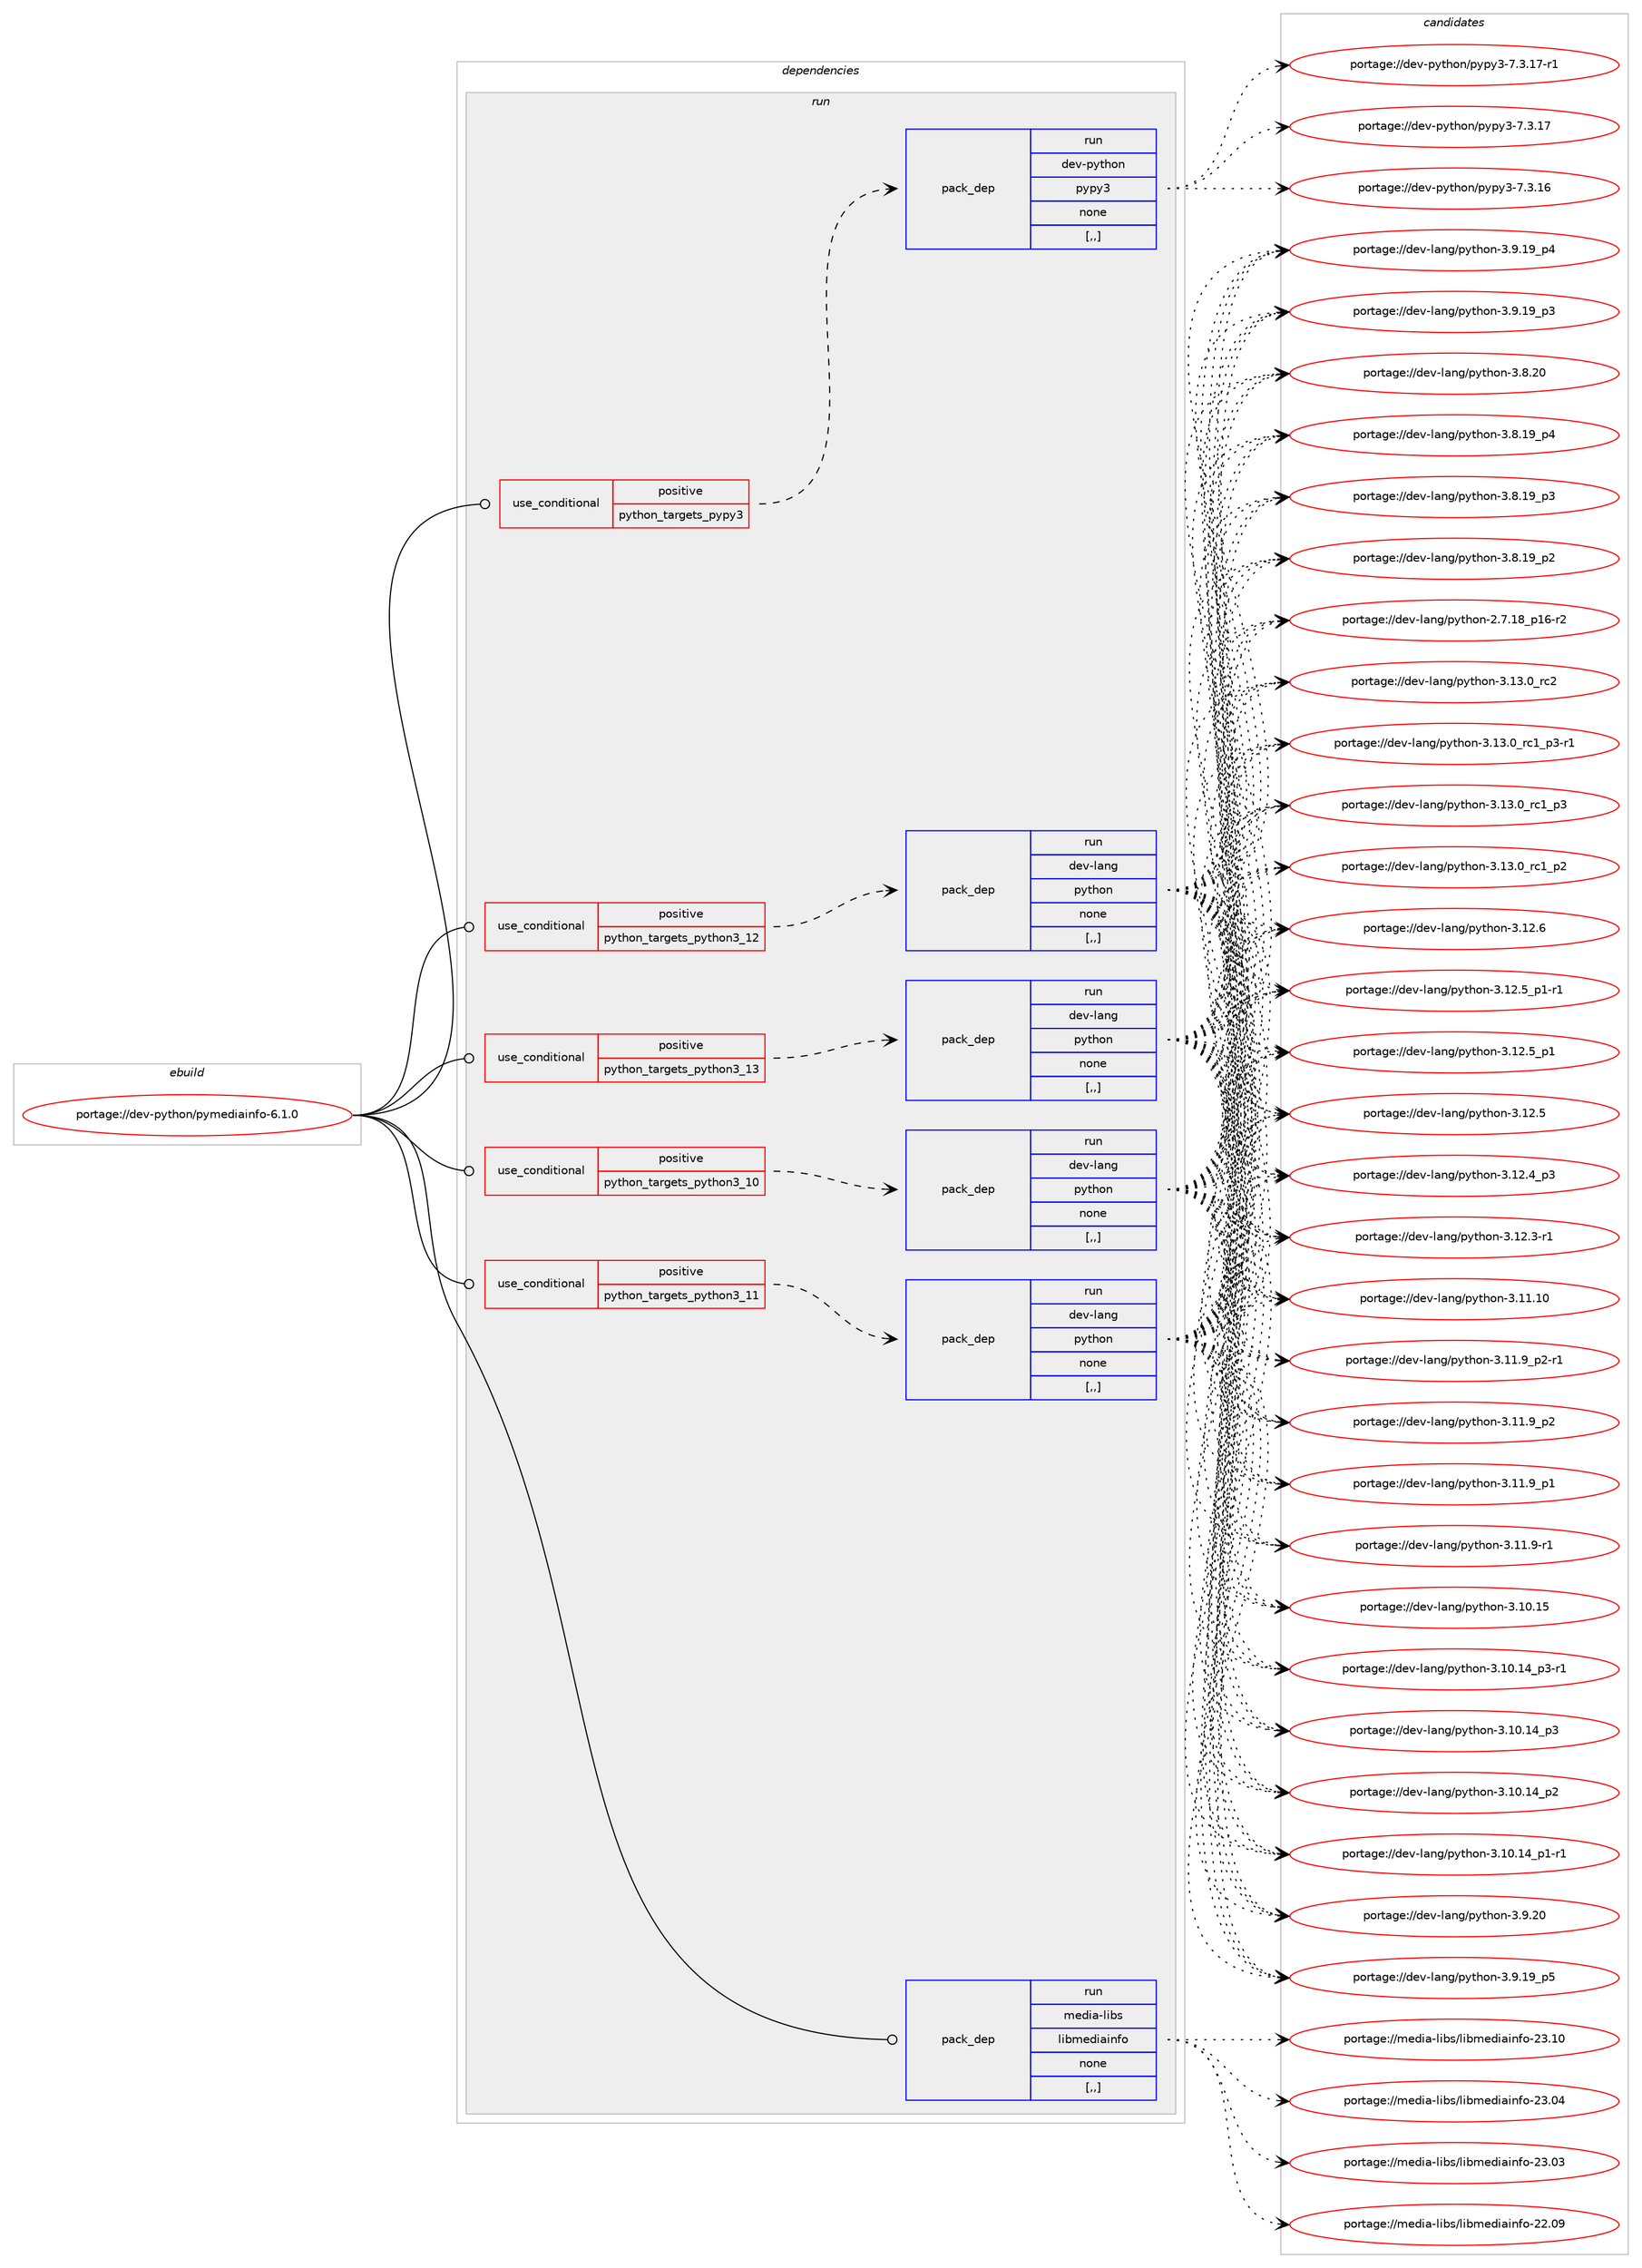 digraph prolog {

# *************
# Graph options
# *************

newrank=true;
concentrate=true;
compound=true;
graph [rankdir=LR,fontname=Helvetica,fontsize=10,ranksep=1.5];#, ranksep=2.5, nodesep=0.2];
edge  [arrowhead=vee];
node  [fontname=Helvetica,fontsize=10];

# **********
# The ebuild
# **********

subgraph cluster_leftcol {
color=gray;
label=<<i>ebuild</i>>;
id [label="portage://dev-python/pymediainfo-6.1.0", color=red, width=4, href="../dev-python/pymediainfo-6.1.0.svg"];
}

# ****************
# The dependencies
# ****************

subgraph cluster_midcol {
color=gray;
label=<<i>dependencies</i>>;
subgraph cluster_compile {
fillcolor="#eeeeee";
style=filled;
label=<<i>compile</i>>;
}
subgraph cluster_compileandrun {
fillcolor="#eeeeee";
style=filled;
label=<<i>compile and run</i>>;
}
subgraph cluster_run {
fillcolor="#eeeeee";
style=filled;
label=<<i>run</i>>;
subgraph cond167679 {
dependency652044 [label=<<TABLE BORDER="0" CELLBORDER="1" CELLSPACING="0" CELLPADDING="4"><TR><TD ROWSPAN="3" CELLPADDING="10">use_conditional</TD></TR><TR><TD>positive</TD></TR><TR><TD>python_targets_pypy3</TD></TR></TABLE>>, shape=none, color=red];
subgraph pack479536 {
dependency652045 [label=<<TABLE BORDER="0" CELLBORDER="1" CELLSPACING="0" CELLPADDING="4" WIDTH="220"><TR><TD ROWSPAN="6" CELLPADDING="30">pack_dep</TD></TR><TR><TD WIDTH="110">run</TD></TR><TR><TD>dev-python</TD></TR><TR><TD>pypy3</TD></TR><TR><TD>none</TD></TR><TR><TD>[,,]</TD></TR></TABLE>>, shape=none, color=blue];
}
dependency652044:e -> dependency652045:w [weight=20,style="dashed",arrowhead="vee"];
}
id:e -> dependency652044:w [weight=20,style="solid",arrowhead="odot"];
subgraph cond167680 {
dependency652046 [label=<<TABLE BORDER="0" CELLBORDER="1" CELLSPACING="0" CELLPADDING="4"><TR><TD ROWSPAN="3" CELLPADDING="10">use_conditional</TD></TR><TR><TD>positive</TD></TR><TR><TD>python_targets_python3_10</TD></TR></TABLE>>, shape=none, color=red];
subgraph pack479537 {
dependency652047 [label=<<TABLE BORDER="0" CELLBORDER="1" CELLSPACING="0" CELLPADDING="4" WIDTH="220"><TR><TD ROWSPAN="6" CELLPADDING="30">pack_dep</TD></TR><TR><TD WIDTH="110">run</TD></TR><TR><TD>dev-lang</TD></TR><TR><TD>python</TD></TR><TR><TD>none</TD></TR><TR><TD>[,,]</TD></TR></TABLE>>, shape=none, color=blue];
}
dependency652046:e -> dependency652047:w [weight=20,style="dashed",arrowhead="vee"];
}
id:e -> dependency652046:w [weight=20,style="solid",arrowhead="odot"];
subgraph cond167681 {
dependency652048 [label=<<TABLE BORDER="0" CELLBORDER="1" CELLSPACING="0" CELLPADDING="4"><TR><TD ROWSPAN="3" CELLPADDING="10">use_conditional</TD></TR><TR><TD>positive</TD></TR><TR><TD>python_targets_python3_11</TD></TR></TABLE>>, shape=none, color=red];
subgraph pack479538 {
dependency652049 [label=<<TABLE BORDER="0" CELLBORDER="1" CELLSPACING="0" CELLPADDING="4" WIDTH="220"><TR><TD ROWSPAN="6" CELLPADDING="30">pack_dep</TD></TR><TR><TD WIDTH="110">run</TD></TR><TR><TD>dev-lang</TD></TR><TR><TD>python</TD></TR><TR><TD>none</TD></TR><TR><TD>[,,]</TD></TR></TABLE>>, shape=none, color=blue];
}
dependency652048:e -> dependency652049:w [weight=20,style="dashed",arrowhead="vee"];
}
id:e -> dependency652048:w [weight=20,style="solid",arrowhead="odot"];
subgraph cond167682 {
dependency652050 [label=<<TABLE BORDER="0" CELLBORDER="1" CELLSPACING="0" CELLPADDING="4"><TR><TD ROWSPAN="3" CELLPADDING="10">use_conditional</TD></TR><TR><TD>positive</TD></TR><TR><TD>python_targets_python3_12</TD></TR></TABLE>>, shape=none, color=red];
subgraph pack479539 {
dependency652051 [label=<<TABLE BORDER="0" CELLBORDER="1" CELLSPACING="0" CELLPADDING="4" WIDTH="220"><TR><TD ROWSPAN="6" CELLPADDING="30">pack_dep</TD></TR><TR><TD WIDTH="110">run</TD></TR><TR><TD>dev-lang</TD></TR><TR><TD>python</TD></TR><TR><TD>none</TD></TR><TR><TD>[,,]</TD></TR></TABLE>>, shape=none, color=blue];
}
dependency652050:e -> dependency652051:w [weight=20,style="dashed",arrowhead="vee"];
}
id:e -> dependency652050:w [weight=20,style="solid",arrowhead="odot"];
subgraph cond167683 {
dependency652052 [label=<<TABLE BORDER="0" CELLBORDER="1" CELLSPACING="0" CELLPADDING="4"><TR><TD ROWSPAN="3" CELLPADDING="10">use_conditional</TD></TR><TR><TD>positive</TD></TR><TR><TD>python_targets_python3_13</TD></TR></TABLE>>, shape=none, color=red];
subgraph pack479540 {
dependency652053 [label=<<TABLE BORDER="0" CELLBORDER="1" CELLSPACING="0" CELLPADDING="4" WIDTH="220"><TR><TD ROWSPAN="6" CELLPADDING="30">pack_dep</TD></TR><TR><TD WIDTH="110">run</TD></TR><TR><TD>dev-lang</TD></TR><TR><TD>python</TD></TR><TR><TD>none</TD></TR><TR><TD>[,,]</TD></TR></TABLE>>, shape=none, color=blue];
}
dependency652052:e -> dependency652053:w [weight=20,style="dashed",arrowhead="vee"];
}
id:e -> dependency652052:w [weight=20,style="solid",arrowhead="odot"];
subgraph pack479541 {
dependency652054 [label=<<TABLE BORDER="0" CELLBORDER="1" CELLSPACING="0" CELLPADDING="4" WIDTH="220"><TR><TD ROWSPAN="6" CELLPADDING="30">pack_dep</TD></TR><TR><TD WIDTH="110">run</TD></TR><TR><TD>media-libs</TD></TR><TR><TD>libmediainfo</TD></TR><TR><TD>none</TD></TR><TR><TD>[,,]</TD></TR></TABLE>>, shape=none, color=blue];
}
id:e -> dependency652054:w [weight=20,style="solid",arrowhead="odot"];
}
}

# **************
# The candidates
# **************

subgraph cluster_choices {
rank=same;
color=gray;
label=<<i>candidates</i>>;

subgraph choice479536 {
color=black;
nodesep=1;
choice100101118451121211161041111104711212111212151455546514649554511449 [label="portage://dev-python/pypy3-7.3.17-r1", color=red, width=4,href="../dev-python/pypy3-7.3.17-r1.svg"];
choice10010111845112121116104111110471121211121215145554651464955 [label="portage://dev-python/pypy3-7.3.17", color=red, width=4,href="../dev-python/pypy3-7.3.17.svg"];
choice10010111845112121116104111110471121211121215145554651464954 [label="portage://dev-python/pypy3-7.3.16", color=red, width=4,href="../dev-python/pypy3-7.3.16.svg"];
dependency652045:e -> choice100101118451121211161041111104711212111212151455546514649554511449:w [style=dotted,weight="100"];
dependency652045:e -> choice10010111845112121116104111110471121211121215145554651464955:w [style=dotted,weight="100"];
dependency652045:e -> choice10010111845112121116104111110471121211121215145554651464954:w [style=dotted,weight="100"];
}
subgraph choice479537 {
color=black;
nodesep=1;
choice10010111845108971101034711212111610411111045514649514648951149950 [label="portage://dev-lang/python-3.13.0_rc2", color=red, width=4,href="../dev-lang/python-3.13.0_rc2.svg"];
choice1001011184510897110103471121211161041111104551464951464895114994995112514511449 [label="portage://dev-lang/python-3.13.0_rc1_p3-r1", color=red, width=4,href="../dev-lang/python-3.13.0_rc1_p3-r1.svg"];
choice100101118451089711010347112121116104111110455146495146489511499499511251 [label="portage://dev-lang/python-3.13.0_rc1_p3", color=red, width=4,href="../dev-lang/python-3.13.0_rc1_p3.svg"];
choice100101118451089711010347112121116104111110455146495146489511499499511250 [label="portage://dev-lang/python-3.13.0_rc1_p2", color=red, width=4,href="../dev-lang/python-3.13.0_rc1_p2.svg"];
choice10010111845108971101034711212111610411111045514649504654 [label="portage://dev-lang/python-3.12.6", color=red, width=4,href="../dev-lang/python-3.12.6.svg"];
choice1001011184510897110103471121211161041111104551464950465395112494511449 [label="portage://dev-lang/python-3.12.5_p1-r1", color=red, width=4,href="../dev-lang/python-3.12.5_p1-r1.svg"];
choice100101118451089711010347112121116104111110455146495046539511249 [label="portage://dev-lang/python-3.12.5_p1", color=red, width=4,href="../dev-lang/python-3.12.5_p1.svg"];
choice10010111845108971101034711212111610411111045514649504653 [label="portage://dev-lang/python-3.12.5", color=red, width=4,href="../dev-lang/python-3.12.5.svg"];
choice100101118451089711010347112121116104111110455146495046529511251 [label="portage://dev-lang/python-3.12.4_p3", color=red, width=4,href="../dev-lang/python-3.12.4_p3.svg"];
choice100101118451089711010347112121116104111110455146495046514511449 [label="portage://dev-lang/python-3.12.3-r1", color=red, width=4,href="../dev-lang/python-3.12.3-r1.svg"];
choice1001011184510897110103471121211161041111104551464949464948 [label="portage://dev-lang/python-3.11.10", color=red, width=4,href="../dev-lang/python-3.11.10.svg"];
choice1001011184510897110103471121211161041111104551464949465795112504511449 [label="portage://dev-lang/python-3.11.9_p2-r1", color=red, width=4,href="../dev-lang/python-3.11.9_p2-r1.svg"];
choice100101118451089711010347112121116104111110455146494946579511250 [label="portage://dev-lang/python-3.11.9_p2", color=red, width=4,href="../dev-lang/python-3.11.9_p2.svg"];
choice100101118451089711010347112121116104111110455146494946579511249 [label="portage://dev-lang/python-3.11.9_p1", color=red, width=4,href="../dev-lang/python-3.11.9_p1.svg"];
choice100101118451089711010347112121116104111110455146494946574511449 [label="portage://dev-lang/python-3.11.9-r1", color=red, width=4,href="../dev-lang/python-3.11.9-r1.svg"];
choice1001011184510897110103471121211161041111104551464948464953 [label="portage://dev-lang/python-3.10.15", color=red, width=4,href="../dev-lang/python-3.10.15.svg"];
choice100101118451089711010347112121116104111110455146494846495295112514511449 [label="portage://dev-lang/python-3.10.14_p3-r1", color=red, width=4,href="../dev-lang/python-3.10.14_p3-r1.svg"];
choice10010111845108971101034711212111610411111045514649484649529511251 [label="portage://dev-lang/python-3.10.14_p3", color=red, width=4,href="../dev-lang/python-3.10.14_p3.svg"];
choice10010111845108971101034711212111610411111045514649484649529511250 [label="portage://dev-lang/python-3.10.14_p2", color=red, width=4,href="../dev-lang/python-3.10.14_p2.svg"];
choice100101118451089711010347112121116104111110455146494846495295112494511449 [label="portage://dev-lang/python-3.10.14_p1-r1", color=red, width=4,href="../dev-lang/python-3.10.14_p1-r1.svg"];
choice10010111845108971101034711212111610411111045514657465048 [label="portage://dev-lang/python-3.9.20", color=red, width=4,href="../dev-lang/python-3.9.20.svg"];
choice100101118451089711010347112121116104111110455146574649579511253 [label="portage://dev-lang/python-3.9.19_p5", color=red, width=4,href="../dev-lang/python-3.9.19_p5.svg"];
choice100101118451089711010347112121116104111110455146574649579511252 [label="portage://dev-lang/python-3.9.19_p4", color=red, width=4,href="../dev-lang/python-3.9.19_p4.svg"];
choice100101118451089711010347112121116104111110455146574649579511251 [label="portage://dev-lang/python-3.9.19_p3", color=red, width=4,href="../dev-lang/python-3.9.19_p3.svg"];
choice10010111845108971101034711212111610411111045514656465048 [label="portage://dev-lang/python-3.8.20", color=red, width=4,href="../dev-lang/python-3.8.20.svg"];
choice100101118451089711010347112121116104111110455146564649579511252 [label="portage://dev-lang/python-3.8.19_p4", color=red, width=4,href="../dev-lang/python-3.8.19_p4.svg"];
choice100101118451089711010347112121116104111110455146564649579511251 [label="portage://dev-lang/python-3.8.19_p3", color=red, width=4,href="../dev-lang/python-3.8.19_p3.svg"];
choice100101118451089711010347112121116104111110455146564649579511250 [label="portage://dev-lang/python-3.8.19_p2", color=red, width=4,href="../dev-lang/python-3.8.19_p2.svg"];
choice100101118451089711010347112121116104111110455046554649569511249544511450 [label="portage://dev-lang/python-2.7.18_p16-r2", color=red, width=4,href="../dev-lang/python-2.7.18_p16-r2.svg"];
dependency652047:e -> choice10010111845108971101034711212111610411111045514649514648951149950:w [style=dotted,weight="100"];
dependency652047:e -> choice1001011184510897110103471121211161041111104551464951464895114994995112514511449:w [style=dotted,weight="100"];
dependency652047:e -> choice100101118451089711010347112121116104111110455146495146489511499499511251:w [style=dotted,weight="100"];
dependency652047:e -> choice100101118451089711010347112121116104111110455146495146489511499499511250:w [style=dotted,weight="100"];
dependency652047:e -> choice10010111845108971101034711212111610411111045514649504654:w [style=dotted,weight="100"];
dependency652047:e -> choice1001011184510897110103471121211161041111104551464950465395112494511449:w [style=dotted,weight="100"];
dependency652047:e -> choice100101118451089711010347112121116104111110455146495046539511249:w [style=dotted,weight="100"];
dependency652047:e -> choice10010111845108971101034711212111610411111045514649504653:w [style=dotted,weight="100"];
dependency652047:e -> choice100101118451089711010347112121116104111110455146495046529511251:w [style=dotted,weight="100"];
dependency652047:e -> choice100101118451089711010347112121116104111110455146495046514511449:w [style=dotted,weight="100"];
dependency652047:e -> choice1001011184510897110103471121211161041111104551464949464948:w [style=dotted,weight="100"];
dependency652047:e -> choice1001011184510897110103471121211161041111104551464949465795112504511449:w [style=dotted,weight="100"];
dependency652047:e -> choice100101118451089711010347112121116104111110455146494946579511250:w [style=dotted,weight="100"];
dependency652047:e -> choice100101118451089711010347112121116104111110455146494946579511249:w [style=dotted,weight="100"];
dependency652047:e -> choice100101118451089711010347112121116104111110455146494946574511449:w [style=dotted,weight="100"];
dependency652047:e -> choice1001011184510897110103471121211161041111104551464948464953:w [style=dotted,weight="100"];
dependency652047:e -> choice100101118451089711010347112121116104111110455146494846495295112514511449:w [style=dotted,weight="100"];
dependency652047:e -> choice10010111845108971101034711212111610411111045514649484649529511251:w [style=dotted,weight="100"];
dependency652047:e -> choice10010111845108971101034711212111610411111045514649484649529511250:w [style=dotted,weight="100"];
dependency652047:e -> choice100101118451089711010347112121116104111110455146494846495295112494511449:w [style=dotted,weight="100"];
dependency652047:e -> choice10010111845108971101034711212111610411111045514657465048:w [style=dotted,weight="100"];
dependency652047:e -> choice100101118451089711010347112121116104111110455146574649579511253:w [style=dotted,weight="100"];
dependency652047:e -> choice100101118451089711010347112121116104111110455146574649579511252:w [style=dotted,weight="100"];
dependency652047:e -> choice100101118451089711010347112121116104111110455146574649579511251:w [style=dotted,weight="100"];
dependency652047:e -> choice10010111845108971101034711212111610411111045514656465048:w [style=dotted,weight="100"];
dependency652047:e -> choice100101118451089711010347112121116104111110455146564649579511252:w [style=dotted,weight="100"];
dependency652047:e -> choice100101118451089711010347112121116104111110455146564649579511251:w [style=dotted,weight="100"];
dependency652047:e -> choice100101118451089711010347112121116104111110455146564649579511250:w [style=dotted,weight="100"];
dependency652047:e -> choice100101118451089711010347112121116104111110455046554649569511249544511450:w [style=dotted,weight="100"];
}
subgraph choice479538 {
color=black;
nodesep=1;
choice10010111845108971101034711212111610411111045514649514648951149950 [label="portage://dev-lang/python-3.13.0_rc2", color=red, width=4,href="../dev-lang/python-3.13.0_rc2.svg"];
choice1001011184510897110103471121211161041111104551464951464895114994995112514511449 [label="portage://dev-lang/python-3.13.0_rc1_p3-r1", color=red, width=4,href="../dev-lang/python-3.13.0_rc1_p3-r1.svg"];
choice100101118451089711010347112121116104111110455146495146489511499499511251 [label="portage://dev-lang/python-3.13.0_rc1_p3", color=red, width=4,href="../dev-lang/python-3.13.0_rc1_p3.svg"];
choice100101118451089711010347112121116104111110455146495146489511499499511250 [label="portage://dev-lang/python-3.13.0_rc1_p2", color=red, width=4,href="../dev-lang/python-3.13.0_rc1_p2.svg"];
choice10010111845108971101034711212111610411111045514649504654 [label="portage://dev-lang/python-3.12.6", color=red, width=4,href="../dev-lang/python-3.12.6.svg"];
choice1001011184510897110103471121211161041111104551464950465395112494511449 [label="portage://dev-lang/python-3.12.5_p1-r1", color=red, width=4,href="../dev-lang/python-3.12.5_p1-r1.svg"];
choice100101118451089711010347112121116104111110455146495046539511249 [label="portage://dev-lang/python-3.12.5_p1", color=red, width=4,href="../dev-lang/python-3.12.5_p1.svg"];
choice10010111845108971101034711212111610411111045514649504653 [label="portage://dev-lang/python-3.12.5", color=red, width=4,href="../dev-lang/python-3.12.5.svg"];
choice100101118451089711010347112121116104111110455146495046529511251 [label="portage://dev-lang/python-3.12.4_p3", color=red, width=4,href="../dev-lang/python-3.12.4_p3.svg"];
choice100101118451089711010347112121116104111110455146495046514511449 [label="portage://dev-lang/python-3.12.3-r1", color=red, width=4,href="../dev-lang/python-3.12.3-r1.svg"];
choice1001011184510897110103471121211161041111104551464949464948 [label="portage://dev-lang/python-3.11.10", color=red, width=4,href="../dev-lang/python-3.11.10.svg"];
choice1001011184510897110103471121211161041111104551464949465795112504511449 [label="portage://dev-lang/python-3.11.9_p2-r1", color=red, width=4,href="../dev-lang/python-3.11.9_p2-r1.svg"];
choice100101118451089711010347112121116104111110455146494946579511250 [label="portage://dev-lang/python-3.11.9_p2", color=red, width=4,href="../dev-lang/python-3.11.9_p2.svg"];
choice100101118451089711010347112121116104111110455146494946579511249 [label="portage://dev-lang/python-3.11.9_p1", color=red, width=4,href="../dev-lang/python-3.11.9_p1.svg"];
choice100101118451089711010347112121116104111110455146494946574511449 [label="portage://dev-lang/python-3.11.9-r1", color=red, width=4,href="../dev-lang/python-3.11.9-r1.svg"];
choice1001011184510897110103471121211161041111104551464948464953 [label="portage://dev-lang/python-3.10.15", color=red, width=4,href="../dev-lang/python-3.10.15.svg"];
choice100101118451089711010347112121116104111110455146494846495295112514511449 [label="portage://dev-lang/python-3.10.14_p3-r1", color=red, width=4,href="../dev-lang/python-3.10.14_p3-r1.svg"];
choice10010111845108971101034711212111610411111045514649484649529511251 [label="portage://dev-lang/python-3.10.14_p3", color=red, width=4,href="../dev-lang/python-3.10.14_p3.svg"];
choice10010111845108971101034711212111610411111045514649484649529511250 [label="portage://dev-lang/python-3.10.14_p2", color=red, width=4,href="../dev-lang/python-3.10.14_p2.svg"];
choice100101118451089711010347112121116104111110455146494846495295112494511449 [label="portage://dev-lang/python-3.10.14_p1-r1", color=red, width=4,href="../dev-lang/python-3.10.14_p1-r1.svg"];
choice10010111845108971101034711212111610411111045514657465048 [label="portage://dev-lang/python-3.9.20", color=red, width=4,href="../dev-lang/python-3.9.20.svg"];
choice100101118451089711010347112121116104111110455146574649579511253 [label="portage://dev-lang/python-3.9.19_p5", color=red, width=4,href="../dev-lang/python-3.9.19_p5.svg"];
choice100101118451089711010347112121116104111110455146574649579511252 [label="portage://dev-lang/python-3.9.19_p4", color=red, width=4,href="../dev-lang/python-3.9.19_p4.svg"];
choice100101118451089711010347112121116104111110455146574649579511251 [label="portage://dev-lang/python-3.9.19_p3", color=red, width=4,href="../dev-lang/python-3.9.19_p3.svg"];
choice10010111845108971101034711212111610411111045514656465048 [label="portage://dev-lang/python-3.8.20", color=red, width=4,href="../dev-lang/python-3.8.20.svg"];
choice100101118451089711010347112121116104111110455146564649579511252 [label="portage://dev-lang/python-3.8.19_p4", color=red, width=4,href="../dev-lang/python-3.8.19_p4.svg"];
choice100101118451089711010347112121116104111110455146564649579511251 [label="portage://dev-lang/python-3.8.19_p3", color=red, width=4,href="../dev-lang/python-3.8.19_p3.svg"];
choice100101118451089711010347112121116104111110455146564649579511250 [label="portage://dev-lang/python-3.8.19_p2", color=red, width=4,href="../dev-lang/python-3.8.19_p2.svg"];
choice100101118451089711010347112121116104111110455046554649569511249544511450 [label="portage://dev-lang/python-2.7.18_p16-r2", color=red, width=4,href="../dev-lang/python-2.7.18_p16-r2.svg"];
dependency652049:e -> choice10010111845108971101034711212111610411111045514649514648951149950:w [style=dotted,weight="100"];
dependency652049:e -> choice1001011184510897110103471121211161041111104551464951464895114994995112514511449:w [style=dotted,weight="100"];
dependency652049:e -> choice100101118451089711010347112121116104111110455146495146489511499499511251:w [style=dotted,weight="100"];
dependency652049:e -> choice100101118451089711010347112121116104111110455146495146489511499499511250:w [style=dotted,weight="100"];
dependency652049:e -> choice10010111845108971101034711212111610411111045514649504654:w [style=dotted,weight="100"];
dependency652049:e -> choice1001011184510897110103471121211161041111104551464950465395112494511449:w [style=dotted,weight="100"];
dependency652049:e -> choice100101118451089711010347112121116104111110455146495046539511249:w [style=dotted,weight="100"];
dependency652049:e -> choice10010111845108971101034711212111610411111045514649504653:w [style=dotted,weight="100"];
dependency652049:e -> choice100101118451089711010347112121116104111110455146495046529511251:w [style=dotted,weight="100"];
dependency652049:e -> choice100101118451089711010347112121116104111110455146495046514511449:w [style=dotted,weight="100"];
dependency652049:e -> choice1001011184510897110103471121211161041111104551464949464948:w [style=dotted,weight="100"];
dependency652049:e -> choice1001011184510897110103471121211161041111104551464949465795112504511449:w [style=dotted,weight="100"];
dependency652049:e -> choice100101118451089711010347112121116104111110455146494946579511250:w [style=dotted,weight="100"];
dependency652049:e -> choice100101118451089711010347112121116104111110455146494946579511249:w [style=dotted,weight="100"];
dependency652049:e -> choice100101118451089711010347112121116104111110455146494946574511449:w [style=dotted,weight="100"];
dependency652049:e -> choice1001011184510897110103471121211161041111104551464948464953:w [style=dotted,weight="100"];
dependency652049:e -> choice100101118451089711010347112121116104111110455146494846495295112514511449:w [style=dotted,weight="100"];
dependency652049:e -> choice10010111845108971101034711212111610411111045514649484649529511251:w [style=dotted,weight="100"];
dependency652049:e -> choice10010111845108971101034711212111610411111045514649484649529511250:w [style=dotted,weight="100"];
dependency652049:e -> choice100101118451089711010347112121116104111110455146494846495295112494511449:w [style=dotted,weight="100"];
dependency652049:e -> choice10010111845108971101034711212111610411111045514657465048:w [style=dotted,weight="100"];
dependency652049:e -> choice100101118451089711010347112121116104111110455146574649579511253:w [style=dotted,weight="100"];
dependency652049:e -> choice100101118451089711010347112121116104111110455146574649579511252:w [style=dotted,weight="100"];
dependency652049:e -> choice100101118451089711010347112121116104111110455146574649579511251:w [style=dotted,weight="100"];
dependency652049:e -> choice10010111845108971101034711212111610411111045514656465048:w [style=dotted,weight="100"];
dependency652049:e -> choice100101118451089711010347112121116104111110455146564649579511252:w [style=dotted,weight="100"];
dependency652049:e -> choice100101118451089711010347112121116104111110455146564649579511251:w [style=dotted,weight="100"];
dependency652049:e -> choice100101118451089711010347112121116104111110455146564649579511250:w [style=dotted,weight="100"];
dependency652049:e -> choice100101118451089711010347112121116104111110455046554649569511249544511450:w [style=dotted,weight="100"];
}
subgraph choice479539 {
color=black;
nodesep=1;
choice10010111845108971101034711212111610411111045514649514648951149950 [label="portage://dev-lang/python-3.13.0_rc2", color=red, width=4,href="../dev-lang/python-3.13.0_rc2.svg"];
choice1001011184510897110103471121211161041111104551464951464895114994995112514511449 [label="portage://dev-lang/python-3.13.0_rc1_p3-r1", color=red, width=4,href="../dev-lang/python-3.13.0_rc1_p3-r1.svg"];
choice100101118451089711010347112121116104111110455146495146489511499499511251 [label="portage://dev-lang/python-3.13.0_rc1_p3", color=red, width=4,href="../dev-lang/python-3.13.0_rc1_p3.svg"];
choice100101118451089711010347112121116104111110455146495146489511499499511250 [label="portage://dev-lang/python-3.13.0_rc1_p2", color=red, width=4,href="../dev-lang/python-3.13.0_rc1_p2.svg"];
choice10010111845108971101034711212111610411111045514649504654 [label="portage://dev-lang/python-3.12.6", color=red, width=4,href="../dev-lang/python-3.12.6.svg"];
choice1001011184510897110103471121211161041111104551464950465395112494511449 [label="portage://dev-lang/python-3.12.5_p1-r1", color=red, width=4,href="../dev-lang/python-3.12.5_p1-r1.svg"];
choice100101118451089711010347112121116104111110455146495046539511249 [label="portage://dev-lang/python-3.12.5_p1", color=red, width=4,href="../dev-lang/python-3.12.5_p1.svg"];
choice10010111845108971101034711212111610411111045514649504653 [label="portage://dev-lang/python-3.12.5", color=red, width=4,href="../dev-lang/python-3.12.5.svg"];
choice100101118451089711010347112121116104111110455146495046529511251 [label="portage://dev-lang/python-3.12.4_p3", color=red, width=4,href="../dev-lang/python-3.12.4_p3.svg"];
choice100101118451089711010347112121116104111110455146495046514511449 [label="portage://dev-lang/python-3.12.3-r1", color=red, width=4,href="../dev-lang/python-3.12.3-r1.svg"];
choice1001011184510897110103471121211161041111104551464949464948 [label="portage://dev-lang/python-3.11.10", color=red, width=4,href="../dev-lang/python-3.11.10.svg"];
choice1001011184510897110103471121211161041111104551464949465795112504511449 [label="portage://dev-lang/python-3.11.9_p2-r1", color=red, width=4,href="../dev-lang/python-3.11.9_p2-r1.svg"];
choice100101118451089711010347112121116104111110455146494946579511250 [label="portage://dev-lang/python-3.11.9_p2", color=red, width=4,href="../dev-lang/python-3.11.9_p2.svg"];
choice100101118451089711010347112121116104111110455146494946579511249 [label="portage://dev-lang/python-3.11.9_p1", color=red, width=4,href="../dev-lang/python-3.11.9_p1.svg"];
choice100101118451089711010347112121116104111110455146494946574511449 [label="portage://dev-lang/python-3.11.9-r1", color=red, width=4,href="../dev-lang/python-3.11.9-r1.svg"];
choice1001011184510897110103471121211161041111104551464948464953 [label="portage://dev-lang/python-3.10.15", color=red, width=4,href="../dev-lang/python-3.10.15.svg"];
choice100101118451089711010347112121116104111110455146494846495295112514511449 [label="portage://dev-lang/python-3.10.14_p3-r1", color=red, width=4,href="../dev-lang/python-3.10.14_p3-r1.svg"];
choice10010111845108971101034711212111610411111045514649484649529511251 [label="portage://dev-lang/python-3.10.14_p3", color=red, width=4,href="../dev-lang/python-3.10.14_p3.svg"];
choice10010111845108971101034711212111610411111045514649484649529511250 [label="portage://dev-lang/python-3.10.14_p2", color=red, width=4,href="../dev-lang/python-3.10.14_p2.svg"];
choice100101118451089711010347112121116104111110455146494846495295112494511449 [label="portage://dev-lang/python-3.10.14_p1-r1", color=red, width=4,href="../dev-lang/python-3.10.14_p1-r1.svg"];
choice10010111845108971101034711212111610411111045514657465048 [label="portage://dev-lang/python-3.9.20", color=red, width=4,href="../dev-lang/python-3.9.20.svg"];
choice100101118451089711010347112121116104111110455146574649579511253 [label="portage://dev-lang/python-3.9.19_p5", color=red, width=4,href="../dev-lang/python-3.9.19_p5.svg"];
choice100101118451089711010347112121116104111110455146574649579511252 [label="portage://dev-lang/python-3.9.19_p4", color=red, width=4,href="../dev-lang/python-3.9.19_p4.svg"];
choice100101118451089711010347112121116104111110455146574649579511251 [label="portage://dev-lang/python-3.9.19_p3", color=red, width=4,href="../dev-lang/python-3.9.19_p3.svg"];
choice10010111845108971101034711212111610411111045514656465048 [label="portage://dev-lang/python-3.8.20", color=red, width=4,href="../dev-lang/python-3.8.20.svg"];
choice100101118451089711010347112121116104111110455146564649579511252 [label="portage://dev-lang/python-3.8.19_p4", color=red, width=4,href="../dev-lang/python-3.8.19_p4.svg"];
choice100101118451089711010347112121116104111110455146564649579511251 [label="portage://dev-lang/python-3.8.19_p3", color=red, width=4,href="../dev-lang/python-3.8.19_p3.svg"];
choice100101118451089711010347112121116104111110455146564649579511250 [label="portage://dev-lang/python-3.8.19_p2", color=red, width=4,href="../dev-lang/python-3.8.19_p2.svg"];
choice100101118451089711010347112121116104111110455046554649569511249544511450 [label="portage://dev-lang/python-2.7.18_p16-r2", color=red, width=4,href="../dev-lang/python-2.7.18_p16-r2.svg"];
dependency652051:e -> choice10010111845108971101034711212111610411111045514649514648951149950:w [style=dotted,weight="100"];
dependency652051:e -> choice1001011184510897110103471121211161041111104551464951464895114994995112514511449:w [style=dotted,weight="100"];
dependency652051:e -> choice100101118451089711010347112121116104111110455146495146489511499499511251:w [style=dotted,weight="100"];
dependency652051:e -> choice100101118451089711010347112121116104111110455146495146489511499499511250:w [style=dotted,weight="100"];
dependency652051:e -> choice10010111845108971101034711212111610411111045514649504654:w [style=dotted,weight="100"];
dependency652051:e -> choice1001011184510897110103471121211161041111104551464950465395112494511449:w [style=dotted,weight="100"];
dependency652051:e -> choice100101118451089711010347112121116104111110455146495046539511249:w [style=dotted,weight="100"];
dependency652051:e -> choice10010111845108971101034711212111610411111045514649504653:w [style=dotted,weight="100"];
dependency652051:e -> choice100101118451089711010347112121116104111110455146495046529511251:w [style=dotted,weight="100"];
dependency652051:e -> choice100101118451089711010347112121116104111110455146495046514511449:w [style=dotted,weight="100"];
dependency652051:e -> choice1001011184510897110103471121211161041111104551464949464948:w [style=dotted,weight="100"];
dependency652051:e -> choice1001011184510897110103471121211161041111104551464949465795112504511449:w [style=dotted,weight="100"];
dependency652051:e -> choice100101118451089711010347112121116104111110455146494946579511250:w [style=dotted,weight="100"];
dependency652051:e -> choice100101118451089711010347112121116104111110455146494946579511249:w [style=dotted,weight="100"];
dependency652051:e -> choice100101118451089711010347112121116104111110455146494946574511449:w [style=dotted,weight="100"];
dependency652051:e -> choice1001011184510897110103471121211161041111104551464948464953:w [style=dotted,weight="100"];
dependency652051:e -> choice100101118451089711010347112121116104111110455146494846495295112514511449:w [style=dotted,weight="100"];
dependency652051:e -> choice10010111845108971101034711212111610411111045514649484649529511251:w [style=dotted,weight="100"];
dependency652051:e -> choice10010111845108971101034711212111610411111045514649484649529511250:w [style=dotted,weight="100"];
dependency652051:e -> choice100101118451089711010347112121116104111110455146494846495295112494511449:w [style=dotted,weight="100"];
dependency652051:e -> choice10010111845108971101034711212111610411111045514657465048:w [style=dotted,weight="100"];
dependency652051:e -> choice100101118451089711010347112121116104111110455146574649579511253:w [style=dotted,weight="100"];
dependency652051:e -> choice100101118451089711010347112121116104111110455146574649579511252:w [style=dotted,weight="100"];
dependency652051:e -> choice100101118451089711010347112121116104111110455146574649579511251:w [style=dotted,weight="100"];
dependency652051:e -> choice10010111845108971101034711212111610411111045514656465048:w [style=dotted,weight="100"];
dependency652051:e -> choice100101118451089711010347112121116104111110455146564649579511252:w [style=dotted,weight="100"];
dependency652051:e -> choice100101118451089711010347112121116104111110455146564649579511251:w [style=dotted,weight="100"];
dependency652051:e -> choice100101118451089711010347112121116104111110455146564649579511250:w [style=dotted,weight="100"];
dependency652051:e -> choice100101118451089711010347112121116104111110455046554649569511249544511450:w [style=dotted,weight="100"];
}
subgraph choice479540 {
color=black;
nodesep=1;
choice10010111845108971101034711212111610411111045514649514648951149950 [label="portage://dev-lang/python-3.13.0_rc2", color=red, width=4,href="../dev-lang/python-3.13.0_rc2.svg"];
choice1001011184510897110103471121211161041111104551464951464895114994995112514511449 [label="portage://dev-lang/python-3.13.0_rc1_p3-r1", color=red, width=4,href="../dev-lang/python-3.13.0_rc1_p3-r1.svg"];
choice100101118451089711010347112121116104111110455146495146489511499499511251 [label="portage://dev-lang/python-3.13.0_rc1_p3", color=red, width=4,href="../dev-lang/python-3.13.0_rc1_p3.svg"];
choice100101118451089711010347112121116104111110455146495146489511499499511250 [label="portage://dev-lang/python-3.13.0_rc1_p2", color=red, width=4,href="../dev-lang/python-3.13.0_rc1_p2.svg"];
choice10010111845108971101034711212111610411111045514649504654 [label="portage://dev-lang/python-3.12.6", color=red, width=4,href="../dev-lang/python-3.12.6.svg"];
choice1001011184510897110103471121211161041111104551464950465395112494511449 [label="portage://dev-lang/python-3.12.5_p1-r1", color=red, width=4,href="../dev-lang/python-3.12.5_p1-r1.svg"];
choice100101118451089711010347112121116104111110455146495046539511249 [label="portage://dev-lang/python-3.12.5_p1", color=red, width=4,href="../dev-lang/python-3.12.5_p1.svg"];
choice10010111845108971101034711212111610411111045514649504653 [label="portage://dev-lang/python-3.12.5", color=red, width=4,href="../dev-lang/python-3.12.5.svg"];
choice100101118451089711010347112121116104111110455146495046529511251 [label="portage://dev-lang/python-3.12.4_p3", color=red, width=4,href="../dev-lang/python-3.12.4_p3.svg"];
choice100101118451089711010347112121116104111110455146495046514511449 [label="portage://dev-lang/python-3.12.3-r1", color=red, width=4,href="../dev-lang/python-3.12.3-r1.svg"];
choice1001011184510897110103471121211161041111104551464949464948 [label="portage://dev-lang/python-3.11.10", color=red, width=4,href="../dev-lang/python-3.11.10.svg"];
choice1001011184510897110103471121211161041111104551464949465795112504511449 [label="portage://dev-lang/python-3.11.9_p2-r1", color=red, width=4,href="../dev-lang/python-3.11.9_p2-r1.svg"];
choice100101118451089711010347112121116104111110455146494946579511250 [label="portage://dev-lang/python-3.11.9_p2", color=red, width=4,href="../dev-lang/python-3.11.9_p2.svg"];
choice100101118451089711010347112121116104111110455146494946579511249 [label="portage://dev-lang/python-3.11.9_p1", color=red, width=4,href="../dev-lang/python-3.11.9_p1.svg"];
choice100101118451089711010347112121116104111110455146494946574511449 [label="portage://dev-lang/python-3.11.9-r1", color=red, width=4,href="../dev-lang/python-3.11.9-r1.svg"];
choice1001011184510897110103471121211161041111104551464948464953 [label="portage://dev-lang/python-3.10.15", color=red, width=4,href="../dev-lang/python-3.10.15.svg"];
choice100101118451089711010347112121116104111110455146494846495295112514511449 [label="portage://dev-lang/python-3.10.14_p3-r1", color=red, width=4,href="../dev-lang/python-3.10.14_p3-r1.svg"];
choice10010111845108971101034711212111610411111045514649484649529511251 [label="portage://dev-lang/python-3.10.14_p3", color=red, width=4,href="../dev-lang/python-3.10.14_p3.svg"];
choice10010111845108971101034711212111610411111045514649484649529511250 [label="portage://dev-lang/python-3.10.14_p2", color=red, width=4,href="../dev-lang/python-3.10.14_p2.svg"];
choice100101118451089711010347112121116104111110455146494846495295112494511449 [label="portage://dev-lang/python-3.10.14_p1-r1", color=red, width=4,href="../dev-lang/python-3.10.14_p1-r1.svg"];
choice10010111845108971101034711212111610411111045514657465048 [label="portage://dev-lang/python-3.9.20", color=red, width=4,href="../dev-lang/python-3.9.20.svg"];
choice100101118451089711010347112121116104111110455146574649579511253 [label="portage://dev-lang/python-3.9.19_p5", color=red, width=4,href="../dev-lang/python-3.9.19_p5.svg"];
choice100101118451089711010347112121116104111110455146574649579511252 [label="portage://dev-lang/python-3.9.19_p4", color=red, width=4,href="../dev-lang/python-3.9.19_p4.svg"];
choice100101118451089711010347112121116104111110455146574649579511251 [label="portage://dev-lang/python-3.9.19_p3", color=red, width=4,href="../dev-lang/python-3.9.19_p3.svg"];
choice10010111845108971101034711212111610411111045514656465048 [label="portage://dev-lang/python-3.8.20", color=red, width=4,href="../dev-lang/python-3.8.20.svg"];
choice100101118451089711010347112121116104111110455146564649579511252 [label="portage://dev-lang/python-3.8.19_p4", color=red, width=4,href="../dev-lang/python-3.8.19_p4.svg"];
choice100101118451089711010347112121116104111110455146564649579511251 [label="portage://dev-lang/python-3.8.19_p3", color=red, width=4,href="../dev-lang/python-3.8.19_p3.svg"];
choice100101118451089711010347112121116104111110455146564649579511250 [label="portage://dev-lang/python-3.8.19_p2", color=red, width=4,href="../dev-lang/python-3.8.19_p2.svg"];
choice100101118451089711010347112121116104111110455046554649569511249544511450 [label="portage://dev-lang/python-2.7.18_p16-r2", color=red, width=4,href="../dev-lang/python-2.7.18_p16-r2.svg"];
dependency652053:e -> choice10010111845108971101034711212111610411111045514649514648951149950:w [style=dotted,weight="100"];
dependency652053:e -> choice1001011184510897110103471121211161041111104551464951464895114994995112514511449:w [style=dotted,weight="100"];
dependency652053:e -> choice100101118451089711010347112121116104111110455146495146489511499499511251:w [style=dotted,weight="100"];
dependency652053:e -> choice100101118451089711010347112121116104111110455146495146489511499499511250:w [style=dotted,weight="100"];
dependency652053:e -> choice10010111845108971101034711212111610411111045514649504654:w [style=dotted,weight="100"];
dependency652053:e -> choice1001011184510897110103471121211161041111104551464950465395112494511449:w [style=dotted,weight="100"];
dependency652053:e -> choice100101118451089711010347112121116104111110455146495046539511249:w [style=dotted,weight="100"];
dependency652053:e -> choice10010111845108971101034711212111610411111045514649504653:w [style=dotted,weight="100"];
dependency652053:e -> choice100101118451089711010347112121116104111110455146495046529511251:w [style=dotted,weight="100"];
dependency652053:e -> choice100101118451089711010347112121116104111110455146495046514511449:w [style=dotted,weight="100"];
dependency652053:e -> choice1001011184510897110103471121211161041111104551464949464948:w [style=dotted,weight="100"];
dependency652053:e -> choice1001011184510897110103471121211161041111104551464949465795112504511449:w [style=dotted,weight="100"];
dependency652053:e -> choice100101118451089711010347112121116104111110455146494946579511250:w [style=dotted,weight="100"];
dependency652053:e -> choice100101118451089711010347112121116104111110455146494946579511249:w [style=dotted,weight="100"];
dependency652053:e -> choice100101118451089711010347112121116104111110455146494946574511449:w [style=dotted,weight="100"];
dependency652053:e -> choice1001011184510897110103471121211161041111104551464948464953:w [style=dotted,weight="100"];
dependency652053:e -> choice100101118451089711010347112121116104111110455146494846495295112514511449:w [style=dotted,weight="100"];
dependency652053:e -> choice10010111845108971101034711212111610411111045514649484649529511251:w [style=dotted,weight="100"];
dependency652053:e -> choice10010111845108971101034711212111610411111045514649484649529511250:w [style=dotted,weight="100"];
dependency652053:e -> choice100101118451089711010347112121116104111110455146494846495295112494511449:w [style=dotted,weight="100"];
dependency652053:e -> choice10010111845108971101034711212111610411111045514657465048:w [style=dotted,weight="100"];
dependency652053:e -> choice100101118451089711010347112121116104111110455146574649579511253:w [style=dotted,weight="100"];
dependency652053:e -> choice100101118451089711010347112121116104111110455146574649579511252:w [style=dotted,weight="100"];
dependency652053:e -> choice100101118451089711010347112121116104111110455146574649579511251:w [style=dotted,weight="100"];
dependency652053:e -> choice10010111845108971101034711212111610411111045514656465048:w [style=dotted,weight="100"];
dependency652053:e -> choice100101118451089711010347112121116104111110455146564649579511252:w [style=dotted,weight="100"];
dependency652053:e -> choice100101118451089711010347112121116104111110455146564649579511251:w [style=dotted,weight="100"];
dependency652053:e -> choice100101118451089711010347112121116104111110455146564649579511250:w [style=dotted,weight="100"];
dependency652053:e -> choice100101118451089711010347112121116104111110455046554649569511249544511450:w [style=dotted,weight="100"];
}
subgraph choice479541 {
color=black;
nodesep=1;
choice109101100105974510810598115471081059810910110010597105110102111455051464948 [label="portage://media-libs/libmediainfo-23.10", color=red, width=4,href="../media-libs/libmediainfo-23.10.svg"];
choice109101100105974510810598115471081059810910110010597105110102111455051464852 [label="portage://media-libs/libmediainfo-23.04", color=red, width=4,href="../media-libs/libmediainfo-23.04.svg"];
choice109101100105974510810598115471081059810910110010597105110102111455051464851 [label="portage://media-libs/libmediainfo-23.03", color=red, width=4,href="../media-libs/libmediainfo-23.03.svg"];
choice109101100105974510810598115471081059810910110010597105110102111455050464857 [label="portage://media-libs/libmediainfo-22.09", color=red, width=4,href="../media-libs/libmediainfo-22.09.svg"];
dependency652054:e -> choice109101100105974510810598115471081059810910110010597105110102111455051464948:w [style=dotted,weight="100"];
dependency652054:e -> choice109101100105974510810598115471081059810910110010597105110102111455051464852:w [style=dotted,weight="100"];
dependency652054:e -> choice109101100105974510810598115471081059810910110010597105110102111455051464851:w [style=dotted,weight="100"];
dependency652054:e -> choice109101100105974510810598115471081059810910110010597105110102111455050464857:w [style=dotted,weight="100"];
}
}

}
